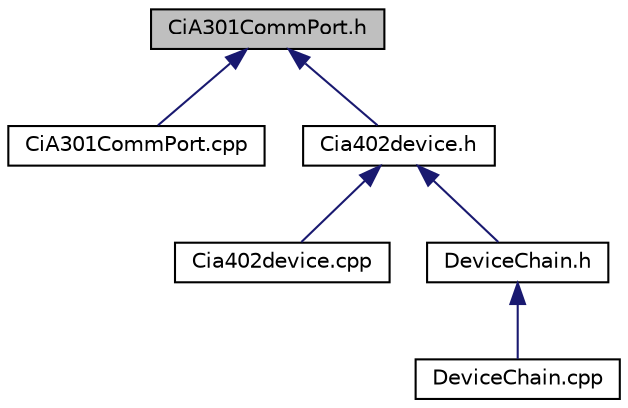 digraph "CiA301CommPort.h"
{
  bgcolor="transparent";
  edge [fontname="Helvetica",fontsize="10",labelfontname="Helvetica",labelfontsize="10"];
  node [fontname="Helvetica",fontsize="10",shape=record];
  Node1 [label="CiA301CommPort.h",height=0.2,width=0.4,color="black", fillcolor="grey75", style="filled", fontcolor="black"];
  Node1 -> Node2 [dir="back",color="midnightblue",fontsize="10",style="solid",fontname="Helvetica"];
  Node2 [label="CiA301CommPort.cpp",height=0.2,width=0.4,color="black",URL="$CiA301CommPort_8cpp.html"];
  Node1 -> Node3 [dir="back",color="midnightblue",fontsize="10",style="solid",fontname="Helvetica"];
  Node3 [label="Cia402device.h",height=0.2,width=0.4,color="black",URL="$Cia402device_8h.html"];
  Node3 -> Node4 [dir="back",color="midnightblue",fontsize="10",style="solid",fontname="Helvetica"];
  Node4 [label="Cia402device.cpp",height=0.2,width=0.4,color="black",URL="$Cia402device_8cpp.html"];
  Node3 -> Node5 [dir="back",color="midnightblue",fontsize="10",style="solid",fontname="Helvetica"];
  Node5 [label="DeviceChain.h",height=0.2,width=0.4,color="black",URL="$DeviceChain_8h.html"];
  Node5 -> Node6 [dir="back",color="midnightblue",fontsize="10",style="solid",fontname="Helvetica"];
  Node6 [label="DeviceChain.cpp",height=0.2,width=0.4,color="black",URL="$DeviceChain_8cpp.html"];
}
